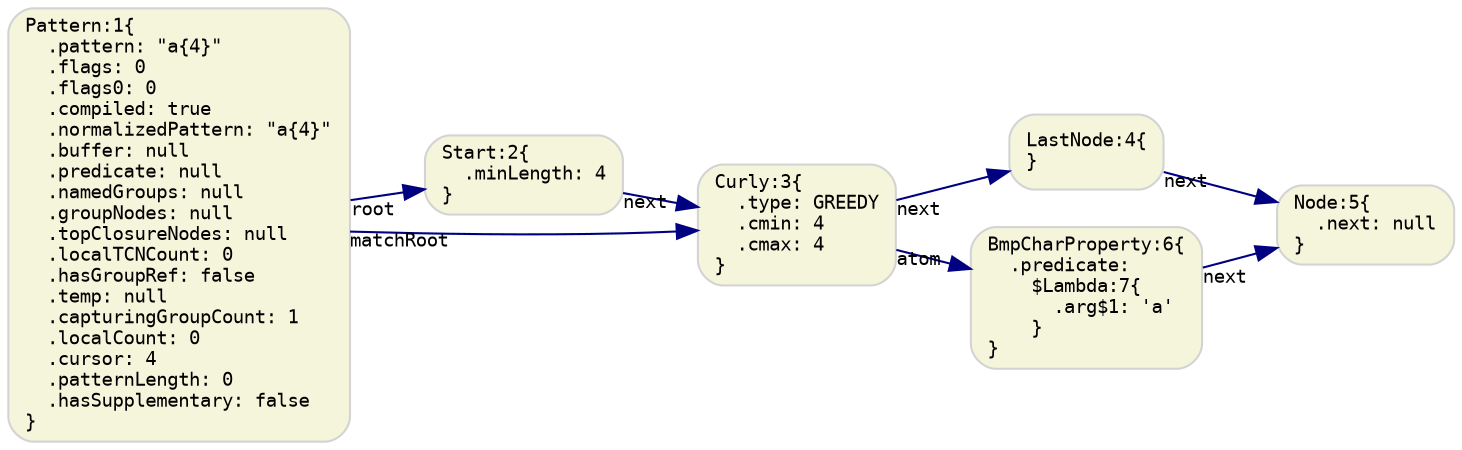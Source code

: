 digraph G {
  rankdir=LR;
  graph [fontname="Monospace", fontsize="11"]

  // default nodes
  node [fontname="Monospace", fontsize="9", shape="box", style="rounded,filled", color="LightGray", fillcolor="Beige"]
  1[ label="Pattern:1\{\l  .pattern: \"a\{4\}\"\l  .flags: 0\l  .flags0: 0\l  .compiled: true\l  .normalizedPattern: \"a\{4\}\"\l  .buffer: null\l  .predicate: null\l  .namedGroups: null\l  .groupNodes: null\l  .topClosureNodes: null\l  .localTCNCount: 0\l  .hasGroupRef: false\l  .temp: null\l  .capturingGroupCount: 1\l  .localCount: 0\l  .cursor: 4\l  .patternLength: 0\l  .hasSupplementary: false\l\}\l" ]
  2[ label="Start:2\{\l  .minLength: 4\l\}\l" ]
  3[ label="Curly:3\{\l  .type: GREEDY\l  .cmin: 4\l  .cmax: 4\l\}\l" ]
  4[ label="LastNode:4\{\l\}\l" ]
  5[ label="Node:5\{\l  .next: null\l\}\l" ]
  6[ label="BmpCharProperty:6\{\l  .predicate:\l    $Lambda:7\{\l      .arg$1: 'a'\l    \}\l\}\l" ]

  // default edges
  edge [fontname="Monospace", fontsize="9", color="Navy"]
  4 -> 5 [ label="",  taillabel="next" ]
  3 -> 4 [ label="",  taillabel="next" ]
  6 -> 5 [ label="",  taillabel="next" ]
  3 -> 6 [ label="",  taillabel="atom" ]
  2 -> 3 [ label="",  taillabel="next" ]
  1 -> 2 [ label="",  taillabel="root" ]
  1 -> 3 [ label="",  taillabel="matchRoot" ]
}
